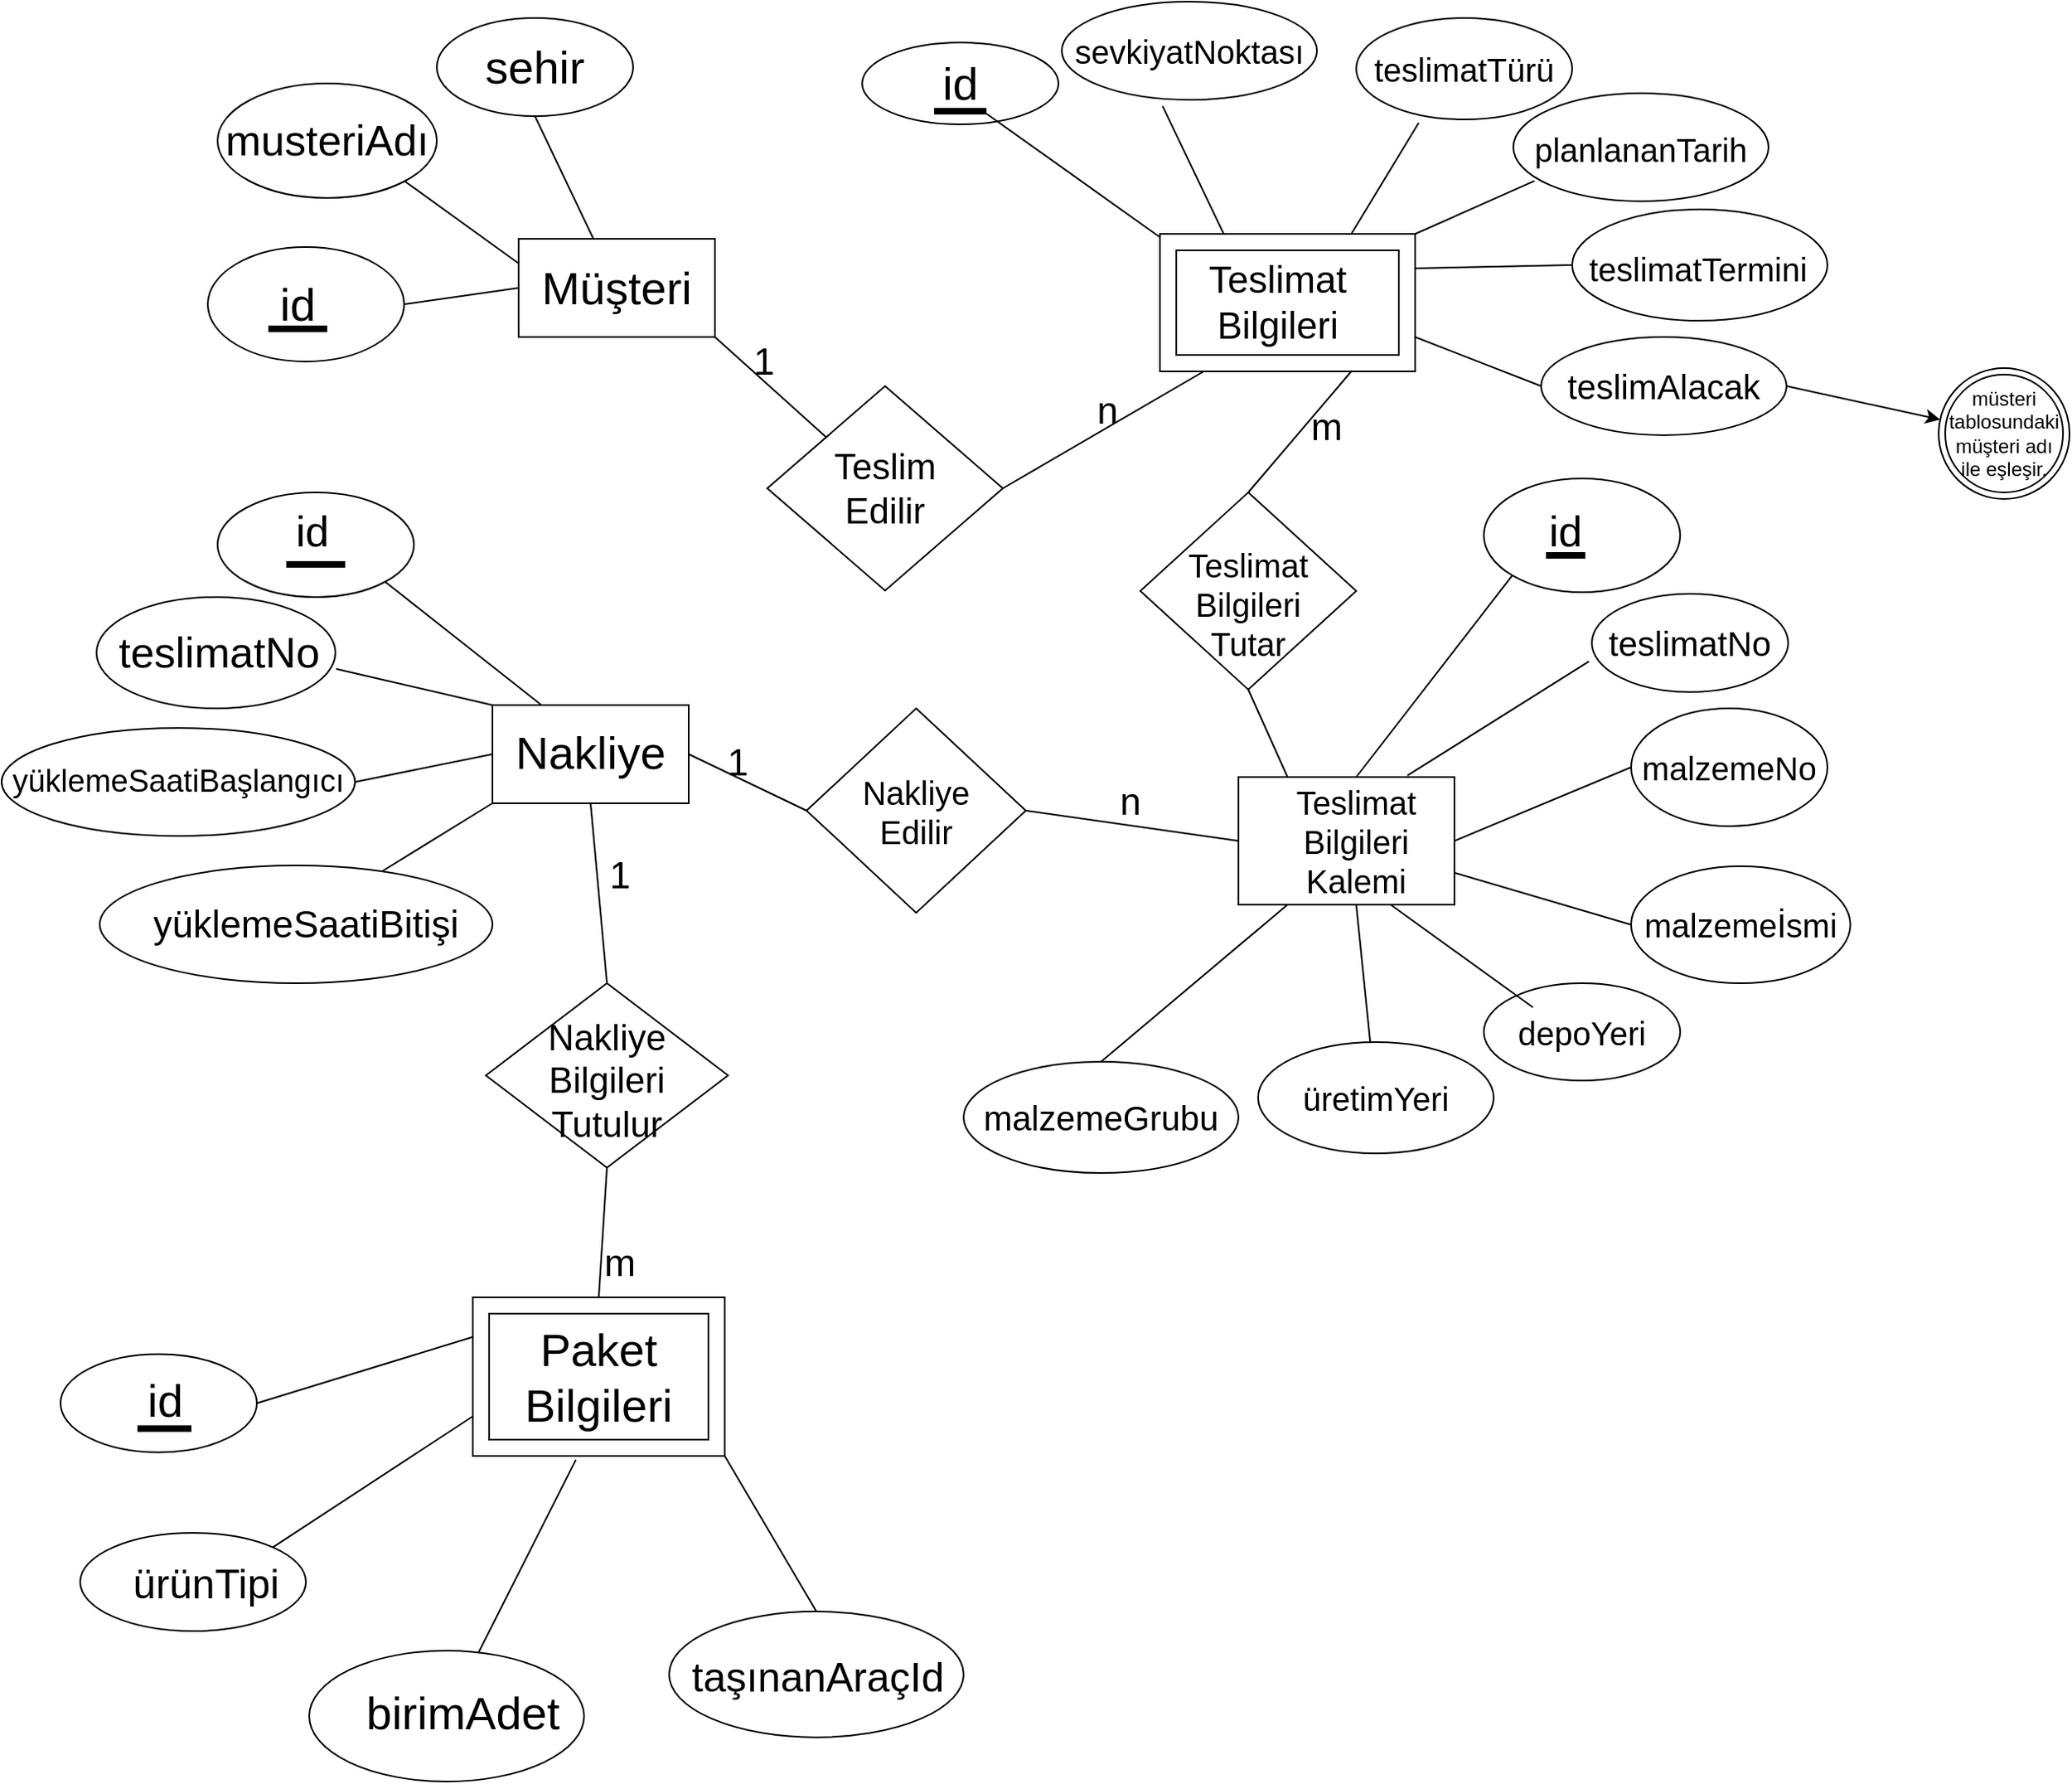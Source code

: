 <mxfile version="24.3.1" type="google">
  <diagram id="C5RBs43oDa-KdzZeNtuy" name="Page-1">
    <mxGraphModel grid="1" page="1" gridSize="12" guides="1" tooltips="1" connect="1" arrows="1" fold="1" pageScale="1" pageWidth="827" pageHeight="1169" math="0" shadow="0">
      <root>
        <mxCell id="WIyWlLk6GJQsqaUBKTNV-0" />
        <mxCell id="WIyWlLk6GJQsqaUBKTNV-1" parent="WIyWlLk6GJQsqaUBKTNV-0" />
        <mxCell id="vSTawlmRk1kdKzYNn-Im-0" value="" style="rounded=0;whiteSpace=wrap;html=1;" vertex="1" parent="WIyWlLk6GJQsqaUBKTNV-1">
          <mxGeometry x="160" y="145" width="120" height="60" as="geometry" />
        </mxCell>
        <mxCell id="vSTawlmRk1kdKzYNn-Im-1" value="" style="rounded=0;whiteSpace=wrap;html=1;" vertex="1" parent="WIyWlLk6GJQsqaUBKTNV-1">
          <mxGeometry x="144" y="430" width="120" height="60" as="geometry" />
        </mxCell>
        <mxCell id="vSTawlmRk1kdKzYNn-Im-3" value="" style="rounded=0;whiteSpace=wrap;html=1;direction=west;" vertex="1" parent="WIyWlLk6GJQsqaUBKTNV-1">
          <mxGeometry x="600" y="474" width="132" height="78" as="geometry" />
        </mxCell>
        <mxCell id="vSTawlmRk1kdKzYNn-Im-4" value="" style="ellipse;whiteSpace=wrap;html=1;" vertex="1" parent="WIyWlLk6GJQsqaUBKTNV-1">
          <mxGeometry x="-24" y="50" width="134" height="70" as="geometry" />
        </mxCell>
        <mxCell id="vSTawlmRk1kdKzYNn-Im-5" value="" style="ellipse;whiteSpace=wrap;html=1;" vertex="1" parent="WIyWlLk6GJQsqaUBKTNV-1">
          <mxGeometry x="110" y="10" width="120" height="60" as="geometry" />
        </mxCell>
        <mxCell id="vSTawlmRk1kdKzYNn-Im-6" value="" style="ellipse;whiteSpace=wrap;html=1;" vertex="1" parent="WIyWlLk6GJQsqaUBKTNV-1">
          <mxGeometry x="492" width="156" height="60" as="geometry" />
        </mxCell>
        <mxCell id="vSTawlmRk1kdKzYNn-Im-8" value="" style="ellipse;whiteSpace=wrap;html=1;" vertex="1" parent="WIyWlLk6GJQsqaUBKTNV-1">
          <mxGeometry x="-30" y="150" width="120" height="70" as="geometry" />
        </mxCell>
        <mxCell id="vSTawlmRk1kdKzYNn-Im-9" value="" style="ellipse;whiteSpace=wrap;html=1;" vertex="1" parent="WIyWlLk6GJQsqaUBKTNV-1">
          <mxGeometry x="370" y="25" width="120" height="50" as="geometry" />
        </mxCell>
        <mxCell id="vSTawlmRk1kdKzYNn-Im-10" value="id" style="text;strokeColor=none;align=center;fillColor=none;html=1;verticalAlign=middle;whiteSpace=wrap;rounded=0;textDecoration=underline;fontSize=28;" vertex="1" parent="WIyWlLk6GJQsqaUBKTNV-1">
          <mxGeometry x="-40" y="150" width="130" height="70" as="geometry" />
        </mxCell>
        <mxCell id="vSTawlmRk1kdKzYNn-Im-17" value="" style="line;strokeWidth=4;html=1;perimeter=backbonePerimeter;points=[];outlineConnect=0;" vertex="1" parent="WIyWlLk6GJQsqaUBKTNV-1">
          <mxGeometry x="7" y="195" width="36" height="10" as="geometry" />
        </mxCell>
        <mxCell id="vSTawlmRk1kdKzYNn-Im-18" value="musteriAdı" style="text;strokeColor=none;fillColor=none;html=1;align=center;verticalAlign=middle;whiteSpace=wrap;rounded=0;fontSize=26;" vertex="1" parent="WIyWlLk6GJQsqaUBKTNV-1">
          <mxGeometry x="22" y="72" width="42" height="26" as="geometry" />
        </mxCell>
        <mxCell id="vSTawlmRk1kdKzYNn-Im-19" value="sehir" style="text;html=1;align=center;verticalAlign=middle;whiteSpace=wrap;rounded=0;fontSize=28&#xa;;" vertex="1" parent="WIyWlLk6GJQsqaUBKTNV-1">
          <mxGeometry x="140" y="25" width="60" height="30" as="geometry" />
        </mxCell>
        <mxCell id="vSTawlmRk1kdKzYNn-Im-21" value="" style="endArrow=none;html=1;rounded=0;fontSize=12;startSize=8;endSize=8;curved=1;exitX=1;exitY=1;exitDx=0;exitDy=0;entryX=0;entryY=0.25;entryDx=0;entryDy=0;" edge="1" parent="WIyWlLk6GJQsqaUBKTNV-1" source="vSTawlmRk1kdKzYNn-Im-4" target="vSTawlmRk1kdKzYNn-Im-0">
          <mxGeometry width="50" height="50" relative="1" as="geometry">
            <mxPoint x="276" y="302" as="sourcePoint" />
            <mxPoint x="326" y="252" as="targetPoint" />
          </mxGeometry>
        </mxCell>
        <mxCell id="vSTawlmRk1kdKzYNn-Im-22" value="" style="endArrow=none;html=1;rounded=0;fontSize=12;startSize=8;endSize=8;curved=1;exitX=0.5;exitY=1;exitDx=0;exitDy=0;" edge="1" parent="WIyWlLk6GJQsqaUBKTNV-1" source="vSTawlmRk1kdKzYNn-Im-5" target="vSTawlmRk1kdKzYNn-Im-0">
          <mxGeometry width="50" height="50" relative="1" as="geometry">
            <mxPoint x="276" y="302" as="sourcePoint" />
            <mxPoint x="326" y="252" as="targetPoint" />
          </mxGeometry>
        </mxCell>
        <mxCell id="vSTawlmRk1kdKzYNn-Im-23" value="" style="endArrow=none;html=1;rounded=0;fontSize=12;startSize=8;endSize=8;curved=1;exitX=1;exitY=0.5;exitDx=0;exitDy=0;entryX=0;entryY=0.5;entryDx=0;entryDy=0;" edge="1" parent="WIyWlLk6GJQsqaUBKTNV-1" source="vSTawlmRk1kdKzYNn-Im-10" target="vSTawlmRk1kdKzYNn-Im-0">
          <mxGeometry width="50" height="50" relative="1" as="geometry">
            <mxPoint x="276" y="302" as="sourcePoint" />
            <mxPoint x="326" y="252" as="targetPoint" />
          </mxGeometry>
        </mxCell>
        <mxCell id="vSTawlmRk1kdKzYNn-Im-24" value="Müşteri" style="text;html=1;align=center;verticalAlign=middle;whiteSpace=wrap;rounded=0;fontSize=28&#xa;;" vertex="1" parent="WIyWlLk6GJQsqaUBKTNV-1">
          <mxGeometry x="190" y="160" width="60" height="30" as="geometry" />
        </mxCell>
        <mxCell id="vSTawlmRk1kdKzYNn-Im-25" value="" style="ellipse;whiteSpace=wrap;html=1;" vertex="1" parent="WIyWlLk6GJQsqaUBKTNV-1">
          <mxGeometry x="768" y="56" width="156" height="66" as="geometry" />
        </mxCell>
        <mxCell id="vSTawlmRk1kdKzYNn-Im-26" value="" style="ellipse;whiteSpace=wrap;html=1;" vertex="1" parent="WIyWlLk6GJQsqaUBKTNV-1">
          <mxGeometry x="672" y="10" width="132" height="62" as="geometry" />
        </mxCell>
        <mxCell id="vSTawlmRk1kdKzYNn-Im-27" value="Teslimat Bilgileri" style="text;html=1;align=center;verticalAlign=middle;whiteSpace=wrap;rounded=0;fontSize=23;" vertex="1" parent="WIyWlLk6GJQsqaUBKTNV-1">
          <mxGeometry x="594" y="169" width="60" height="30" as="geometry" />
        </mxCell>
        <mxCell id="vSTawlmRk1kdKzYNn-Im-28" value="id" style="text;html=1;align=center;verticalAlign=middle;whiteSpace=wrap;rounded=0;fontSize=28;" vertex="1" parent="WIyWlLk6GJQsqaUBKTNV-1">
          <mxGeometry x="400" y="35" width="60" height="30" as="geometry" />
        </mxCell>
        <mxCell id="vSTawlmRk1kdKzYNn-Im-29" value="" style="line;strokeWidth=4;html=1;perimeter=backbonePerimeter;points=[];outlineConnect=0;" vertex="1" parent="WIyWlLk6GJQsqaUBKTNV-1">
          <mxGeometry x="414" y="62" width="32" height="10" as="geometry" />
        </mxCell>
        <mxCell id="vSTawlmRk1kdKzYNn-Im-30" value="sevkiyatNoktası" style="text;html=1;align=center;verticalAlign=middle;whiteSpace=wrap;rounded=0;fontSize=20;" vertex="1" parent="WIyWlLk6GJQsqaUBKTNV-1">
          <mxGeometry x="540" y="15" width="60" height="30" as="geometry" />
        </mxCell>
        <mxCell id="vSTawlmRk1kdKzYNn-Im-32" value="teslimatTürü" style="text;html=1;align=center;verticalAlign=middle;whiteSpace=wrap;rounded=0;fontSize=20;" vertex="1" parent="WIyWlLk6GJQsqaUBKTNV-1">
          <mxGeometry x="708" y="26" width="60" height="30" as="geometry" />
        </mxCell>
        <mxCell id="vSTawlmRk1kdKzYNn-Im-33" value="planlananTarih" style="text;html=1;align=center;verticalAlign=middle;whiteSpace=wrap;rounded=0;fontSize=20;" vertex="1" parent="WIyWlLk6GJQsqaUBKTNV-1">
          <mxGeometry x="816" y="75" width="60" height="30" as="geometry" />
        </mxCell>
        <mxCell id="vSTawlmRk1kdKzYNn-Im-35" value="" style="ellipse;whiteSpace=wrap;html=1;" vertex="1" parent="WIyWlLk6GJQsqaUBKTNV-1">
          <mxGeometry x="804" y="127" width="156" height="68" as="geometry" />
        </mxCell>
        <mxCell id="vSTawlmRk1kdKzYNn-Im-36" value="teslimatTermini" style="text;html=1;align=center;verticalAlign=middle;whiteSpace=wrap;rounded=0;fontSize=20;" vertex="1" parent="WIyWlLk6GJQsqaUBKTNV-1">
          <mxGeometry x="827" y="127" width="108" height="72" as="geometry" />
        </mxCell>
        <mxCell id="vSTawlmRk1kdKzYNn-Im-37" value="" style="ellipse;whiteSpace=wrap;html=1;" vertex="1" parent="WIyWlLk6GJQsqaUBKTNV-1">
          <mxGeometry x="785" y="205" width="150" height="60" as="geometry" />
        </mxCell>
        <mxCell id="vSTawlmRk1kdKzYNn-Im-38" value="teslimAlacak" style="text;html=1;align=center;verticalAlign=middle;whiteSpace=wrap;rounded=0;fontSize=21;" vertex="1" parent="WIyWlLk6GJQsqaUBKTNV-1">
          <mxGeometry x="830" y="220" width="60" height="30" as="geometry" />
        </mxCell>
        <mxCell id="vSTawlmRk1kdKzYNn-Im-41" value="" style="endArrow=none;html=1;rounded=0;fontSize=12;startSize=8;endSize=8;curved=1;" edge="1" parent="WIyWlLk6GJQsqaUBKTNV-1" target="vSTawlmRk1kdKzYNn-Im-29">
          <mxGeometry width="50" height="50" relative="1" as="geometry">
            <mxPoint x="552" y="144" as="sourcePoint" />
            <mxPoint x="434" y="252" as="targetPoint" />
          </mxGeometry>
        </mxCell>
        <mxCell id="vSTawlmRk1kdKzYNn-Im-42" value="" style="endArrow=none;html=1;rounded=0;fontSize=12;startSize=8;endSize=8;curved=1;entryX=0.395;entryY=1.064;entryDx=0;entryDy=0;entryPerimeter=0;exitX=0;exitY=0;exitDx=39;exitDy=0;exitPerimeter=0;" edge="1" parent="WIyWlLk6GJQsqaUBKTNV-1" source="rgECArvfMiwLq1pNLp87-11" target="vSTawlmRk1kdKzYNn-Im-6">
          <mxGeometry width="50" height="50" relative="1" as="geometry">
            <mxPoint x="600" y="144" as="sourcePoint" />
            <mxPoint x="434" y="252" as="targetPoint" />
          </mxGeometry>
        </mxCell>
        <mxCell id="vSTawlmRk1kdKzYNn-Im-43" value="" style="endArrow=none;html=1;rounded=0;fontSize=12;startSize=8;endSize=8;curved=1;entryX=0.289;entryY=1.035;entryDx=0;entryDy=0;entryPerimeter=0;exitX=0;exitY=0;exitDx=117;exitDy=0;exitPerimeter=0;" edge="1" parent="WIyWlLk6GJQsqaUBKTNV-1" source="rgECArvfMiwLq1pNLp87-11" target="vSTawlmRk1kdKzYNn-Im-26">
          <mxGeometry width="50" height="50" relative="1" as="geometry">
            <mxPoint x="636" y="144" as="sourcePoint" />
            <mxPoint x="434" y="252" as="targetPoint" />
          </mxGeometry>
        </mxCell>
        <mxCell id="vSTawlmRk1kdKzYNn-Im-44" value="" style="endArrow=none;html=1;rounded=0;fontSize=12;startSize=8;endSize=8;curved=1;entryX=0.083;entryY=0.812;entryDx=0;entryDy=0;entryPerimeter=0;exitX=1;exitY=0;exitDx=0;exitDy=0;exitPerimeter=0;" edge="1" parent="WIyWlLk6GJQsqaUBKTNV-1" source="rgECArvfMiwLq1pNLp87-11" target="vSTawlmRk1kdKzYNn-Im-25">
          <mxGeometry width="50" height="50" relative="1" as="geometry">
            <mxPoint x="694" y="139.5" as="sourcePoint" />
            <mxPoint x="650" y="252" as="targetPoint" />
          </mxGeometry>
        </mxCell>
        <mxCell id="vSTawlmRk1kdKzYNn-Im-45" value="" style="endArrow=none;html=1;rounded=0;fontSize=12;startSize=8;endSize=8;curved=1;entryX=0;entryY=0.5;entryDx=0;entryDy=0;exitX=0;exitY=0;exitDx=156;exitDy=21;exitPerimeter=0;" edge="1" parent="WIyWlLk6GJQsqaUBKTNV-1" source="rgECArvfMiwLq1pNLp87-11" target="vSTawlmRk1kdKzYNn-Im-35">
          <mxGeometry width="50" height="50" relative="1" as="geometry">
            <mxPoint x="694" y="157.25" as="sourcePoint" />
            <mxPoint x="650" y="252" as="targetPoint" />
          </mxGeometry>
        </mxCell>
        <mxCell id="vSTawlmRk1kdKzYNn-Im-46" value="" style="endArrow=none;html=1;rounded=0;fontSize=12;startSize=8;endSize=8;curved=1;entryX=0;entryY=0.5;entryDx=0;entryDy=0;exitX=0;exitY=0;exitDx=156;exitDy=63;exitPerimeter=0;" edge="1" parent="WIyWlLk6GJQsqaUBKTNV-1" source="rgECArvfMiwLq1pNLp87-11" target="vSTawlmRk1kdKzYNn-Im-37">
          <mxGeometry width="50" height="50" relative="1" as="geometry">
            <mxPoint x="694" y="192.75" as="sourcePoint" />
            <mxPoint x="650" y="252" as="targetPoint" />
          </mxGeometry>
        </mxCell>
        <mxCell id="vSTawlmRk1kdKzYNn-Im-47" value="Nakliye" style="text;html=1;align=center;verticalAlign=middle;whiteSpace=wrap;rounded=0;fontSize=28;" vertex="1" parent="WIyWlLk6GJQsqaUBKTNV-1">
          <mxGeometry x="174" y="444" width="60" height="30" as="geometry" />
        </mxCell>
        <mxCell id="vSTawlmRk1kdKzYNn-Im-48" value="" style="ellipse;whiteSpace=wrap;html=1;" vertex="1" parent="WIyWlLk6GJQsqaUBKTNV-1">
          <mxGeometry x="-156" y="444" width="216" height="66" as="geometry" />
        </mxCell>
        <mxCell id="vSTawlmRk1kdKzYNn-Im-49" value="" style="ellipse;whiteSpace=wrap;html=1;" vertex="1" parent="WIyWlLk6GJQsqaUBKTNV-1">
          <mxGeometry x="-98" y="364" width="146" height="68" as="geometry" />
        </mxCell>
        <mxCell id="vSTawlmRk1kdKzYNn-Im-50" value="" style="ellipse;whiteSpace=wrap;html=1;" vertex="1" parent="WIyWlLk6GJQsqaUBKTNV-1">
          <mxGeometry x="-24" y="300" width="120" height="64" as="geometry" />
        </mxCell>
        <mxCell id="vSTawlmRk1kdKzYNn-Im-51" value="" style="ellipse;whiteSpace=wrap;html=1;" vertex="1" parent="WIyWlLk6GJQsqaUBKTNV-1">
          <mxGeometry x="-96" y="528" width="240" height="72" as="geometry" />
        </mxCell>
        <mxCell id="vSTawlmRk1kdKzYNn-Im-52" value="teslimatNo" style="text;html=1;align=center;verticalAlign=middle;whiteSpace=wrap;rounded=0;fontSize=26;" vertex="1" parent="WIyWlLk6GJQsqaUBKTNV-1">
          <mxGeometry x="-53" y="383" width="60" height="30" as="geometry" />
        </mxCell>
        <mxCell id="vSTawlmRk1kdKzYNn-Im-54" value="id" style="text;html=1;align=center;verticalAlign=middle;whiteSpace=wrap;rounded=0;fontSize=26;" vertex="1" parent="WIyWlLk6GJQsqaUBKTNV-1">
          <mxGeometry x="4" y="309" width="60" height="30" as="geometry" />
        </mxCell>
        <mxCell id="vSTawlmRk1kdKzYNn-Im-55" value="" style="line;strokeWidth=4;html=1;perimeter=backbonePerimeter;points=[];outlineConnect=0;" vertex="1" parent="WIyWlLk6GJQsqaUBKTNV-1">
          <mxGeometry x="18" y="339" width="36" height="10" as="geometry" />
        </mxCell>
        <mxCell id="vSTawlmRk1kdKzYNn-Im-57" value="yüklemeSaatiBaşlangıcı" style="text;html=1;align=center;verticalAlign=middle;whiteSpace=wrap;rounded=0;fontSize=19;" vertex="1" parent="WIyWlLk6GJQsqaUBKTNV-1">
          <mxGeometry x="-78" y="462" width="60" height="30" as="geometry" />
        </mxCell>
        <mxCell id="vSTawlmRk1kdKzYNn-Im-60" value="" style="endArrow=none;html=1;rounded=0;fontSize=12;startSize=8;endSize=8;curved=1;exitX=0.25;exitY=0;exitDx=0;exitDy=0;entryX=1;entryY=1;entryDx=0;entryDy=0;" edge="1" parent="WIyWlLk6GJQsqaUBKTNV-1" source="vSTawlmRk1kdKzYNn-Im-1" target="vSTawlmRk1kdKzYNn-Im-50">
          <mxGeometry width="50" height="50" relative="1" as="geometry">
            <mxPoint x="108" y="398" as="sourcePoint" />
            <mxPoint x="158" y="348" as="targetPoint" />
          </mxGeometry>
        </mxCell>
        <mxCell id="vSTawlmRk1kdKzYNn-Im-61" value="" style="endArrow=none;html=1;rounded=0;fontSize=12;startSize=8;endSize=8;curved=1;entryX=0;entryY=0;entryDx=0;entryDy=0;exitX=1.003;exitY=0.645;exitDx=0;exitDy=0;exitPerimeter=0;" edge="1" parent="WIyWlLk6GJQsqaUBKTNV-1" source="vSTawlmRk1kdKzYNn-Im-49" target="vSTawlmRk1kdKzYNn-Im-1">
          <mxGeometry width="50" height="50" relative="1" as="geometry">
            <mxPoint x="108" y="398" as="sourcePoint" />
            <mxPoint x="158" y="348" as="targetPoint" />
          </mxGeometry>
        </mxCell>
        <mxCell id="vSTawlmRk1kdKzYNn-Im-62" value="" style="endArrow=none;html=1;rounded=0;fontSize=12;startSize=8;endSize=8;curved=1;entryX=0;entryY=0.5;entryDx=0;entryDy=0;exitX=1;exitY=0.5;exitDx=0;exitDy=0;" edge="1" parent="WIyWlLk6GJQsqaUBKTNV-1" source="vSTawlmRk1kdKzYNn-Im-48" target="vSTawlmRk1kdKzYNn-Im-1">
          <mxGeometry width="50" height="50" relative="1" as="geometry">
            <mxPoint x="108" y="398" as="sourcePoint" />
            <mxPoint x="158" y="348" as="targetPoint" />
          </mxGeometry>
        </mxCell>
        <mxCell id="vSTawlmRk1kdKzYNn-Im-63" value="" style="endArrow=none;html=1;rounded=0;fontSize=12;startSize=8;endSize=8;curved=1;entryX=0;entryY=1;entryDx=0;entryDy=0;" edge="1" parent="WIyWlLk6GJQsqaUBKTNV-1" source="vSTawlmRk1kdKzYNn-Im-51" target="vSTawlmRk1kdKzYNn-Im-1">
          <mxGeometry width="50" height="50" relative="1" as="geometry">
            <mxPoint x="108" y="398" as="sourcePoint" />
            <mxPoint x="158" y="348" as="targetPoint" />
          </mxGeometry>
        </mxCell>
        <mxCell id="vSTawlmRk1kdKzYNn-Im-64" value="yüklemeSaatiBitişi" style="text;html=1;align=center;verticalAlign=middle;whiteSpace=wrap;rounded=0;fontSize=23;" vertex="1" parent="WIyWlLk6GJQsqaUBKTNV-1">
          <mxGeometry y="549" width="60" height="30" as="geometry" />
        </mxCell>
        <mxCell id="vSTawlmRk1kdKzYNn-Im-65" value="" style="rhombus;whiteSpace=wrap;html=1;" vertex="1" parent="WIyWlLk6GJQsqaUBKTNV-1">
          <mxGeometry x="312" y="235" width="144" height="125" as="geometry" />
        </mxCell>
        <mxCell id="vSTawlmRk1kdKzYNn-Im-66" value="Teslim Edilir" style="text;html=1;align=center;verticalAlign=middle;whiteSpace=wrap;rounded=0;fontSize=22;" vertex="1" parent="WIyWlLk6GJQsqaUBKTNV-1">
          <mxGeometry x="354" y="282.5" width="60" height="30" as="geometry" />
        </mxCell>
        <mxCell id="vSTawlmRk1kdKzYNn-Im-67" value="" style="endArrow=none;html=1;rounded=0;fontSize=12;startSize=8;endSize=8;curved=1;entryX=1;entryY=1;entryDx=0;entryDy=0;exitX=0;exitY=0;exitDx=0;exitDy=0;" edge="1" parent="WIyWlLk6GJQsqaUBKTNV-1" source="vSTawlmRk1kdKzYNn-Im-65" target="vSTawlmRk1kdKzYNn-Im-0">
          <mxGeometry width="50" height="50" relative="1" as="geometry">
            <mxPoint x="420" y="398" as="sourcePoint" />
            <mxPoint x="470" y="348" as="targetPoint" />
          </mxGeometry>
        </mxCell>
        <mxCell id="vSTawlmRk1kdKzYNn-Im-68" value="" style="endArrow=none;html=1;rounded=0;fontSize=12;startSize=8;endSize=8;curved=1;entryX=0;entryY=0;entryDx=44;entryDy=74;exitX=1;exitY=0.5;exitDx=0;exitDy=0;entryPerimeter=0;" edge="1" parent="WIyWlLk6GJQsqaUBKTNV-1" source="vSTawlmRk1kdKzYNn-Im-65" target="rgECArvfMiwLq1pNLp87-11">
          <mxGeometry width="50" height="50" relative="1" as="geometry">
            <mxPoint x="420" y="398" as="sourcePoint" />
            <mxPoint x="622" y="210.5" as="targetPoint" />
          </mxGeometry>
        </mxCell>
        <mxCell id="vSTawlmRk1kdKzYNn-Im-70" value="Teslimat Bilgileri Kalemi" style="text;html=1;align=center;verticalAlign=middle;whiteSpace=wrap;rounded=0;fontSize=20;" vertex="1" parent="WIyWlLk6GJQsqaUBKTNV-1">
          <mxGeometry x="630" y="474" width="84" height="78" as="geometry" />
        </mxCell>
        <mxCell id="vSTawlmRk1kdKzYNn-Im-72" value="" style="ellipse;whiteSpace=wrap;html=1;" vertex="1" parent="WIyWlLk6GJQsqaUBKTNV-1">
          <mxGeometry x="750" y="600" width="120" height="59.5" as="geometry" />
        </mxCell>
        <mxCell id="vSTawlmRk1kdKzYNn-Im-73" value="" style="ellipse;whiteSpace=wrap;html=1;" vertex="1" parent="WIyWlLk6GJQsqaUBKTNV-1">
          <mxGeometry x="816" y="362" width="120" height="60" as="geometry" />
        </mxCell>
        <mxCell id="vSTawlmRk1kdKzYNn-Im-74" value="" style="ellipse;whiteSpace=wrap;html=1;" vertex="1" parent="WIyWlLk6GJQsqaUBKTNV-1">
          <mxGeometry x="750" y="291.5" width="120" height="69.5" as="geometry" />
        </mxCell>
        <mxCell id="vSTawlmRk1kdKzYNn-Im-75" value="" style="ellipse;whiteSpace=wrap;html=1;" vertex="1" parent="WIyWlLk6GJQsqaUBKTNV-1">
          <mxGeometry x="840" y="528.5" width="134" height="71.5" as="geometry" />
        </mxCell>
        <mxCell id="vSTawlmRk1kdKzYNn-Im-76" value="" style="ellipse;whiteSpace=wrap;html=1;" vertex="1" parent="WIyWlLk6GJQsqaUBKTNV-1">
          <mxGeometry x="840" y="432" width="120" height="72" as="geometry" />
        </mxCell>
        <mxCell id="vSTawlmRk1kdKzYNn-Im-77" value="" style="ellipse;whiteSpace=wrap;html=1;" vertex="1" parent="WIyWlLk6GJQsqaUBKTNV-1">
          <mxGeometry x="612" y="636" width="144" height="68" as="geometry" />
        </mxCell>
        <mxCell id="vSTawlmRk1kdKzYNn-Im-78" value="" style="ellipse;whiteSpace=wrap;html=1;" vertex="1" parent="WIyWlLk6GJQsqaUBKTNV-1">
          <mxGeometry x="432" y="648" width="168" height="68" as="geometry" />
        </mxCell>
        <mxCell id="vSTawlmRk1kdKzYNn-Im-79" value="id" style="text;html=1;align=center;verticalAlign=middle;whiteSpace=wrap;rounded=0;fontSize=26;" vertex="1" parent="WIyWlLk6GJQsqaUBKTNV-1">
          <mxGeometry x="770" y="309" width="60" height="30" as="geometry" />
        </mxCell>
        <mxCell id="vSTawlmRk1kdKzYNn-Im-80" value="" style="line;strokeWidth=4;html=1;perimeter=backbonePerimeter;points=[];outlineConnect=0;" vertex="1" parent="WIyWlLk6GJQsqaUBKTNV-1">
          <mxGeometry x="788" y="338" width="24" height="1" as="geometry" />
        </mxCell>
        <mxCell id="vSTawlmRk1kdKzYNn-Im-83" value="teslimatNo" style="text;html=1;align=center;verticalAlign=middle;whiteSpace=wrap;rounded=0;fontSize=21;" vertex="1" parent="WIyWlLk6GJQsqaUBKTNV-1">
          <mxGeometry x="846" y="377" width="60" height="30" as="geometry" />
        </mxCell>
        <mxCell id="vSTawlmRk1kdKzYNn-Im-84" value="malzemeNo" style="text;html=1;align=center;verticalAlign=middle;whiteSpace=wrap;rounded=0;fontSize=20;" vertex="1" parent="WIyWlLk6GJQsqaUBKTNV-1">
          <mxGeometry x="870" y="453" width="60" height="30" as="geometry" />
        </mxCell>
        <mxCell id="vSTawlmRk1kdKzYNn-Im-85" value="malzemeİsmi" style="text;html=1;align=center;verticalAlign=middle;whiteSpace=wrap;rounded=0;fontSize=20;" vertex="1" parent="WIyWlLk6GJQsqaUBKTNV-1">
          <mxGeometry x="877" y="549" width="60" height="30" as="geometry" />
        </mxCell>
        <mxCell id="vSTawlmRk1kdKzYNn-Im-86" value="depoYeri" style="text;html=1;align=center;verticalAlign=middle;whiteSpace=wrap;rounded=0;fontSize=20;" vertex="1" parent="WIyWlLk6GJQsqaUBKTNV-1">
          <mxGeometry x="780" y="614.75" width="60" height="30" as="geometry" />
        </mxCell>
        <mxCell id="vSTawlmRk1kdKzYNn-Im-87" value="üretimYeri" style="text;html=1;align=center;verticalAlign=middle;whiteSpace=wrap;rounded=0;fontSize=20;" vertex="1" parent="WIyWlLk6GJQsqaUBKTNV-1">
          <mxGeometry x="654" y="655" width="60" height="30" as="geometry" />
        </mxCell>
        <mxCell id="vSTawlmRk1kdKzYNn-Im-88" value="malzemeGrubu" style="text;html=1;align=center;verticalAlign=middle;whiteSpace=wrap;rounded=0;fontSize=21;" vertex="1" parent="WIyWlLk6GJQsqaUBKTNV-1">
          <mxGeometry x="486" y="667" width="60" height="30" as="geometry" />
        </mxCell>
        <mxCell id="vSTawlmRk1kdKzYNn-Im-89" value="" style="endArrow=none;html=1;rounded=0;fontSize=12;startSize=8;endSize=8;curved=1;entryX=0;entryY=1;entryDx=0;entryDy=0;exitX=0.5;exitY=0;exitDx=0;exitDy=0;" edge="1" parent="WIyWlLk6GJQsqaUBKTNV-1" source="vSTawlmRk1kdKzYNn-Im-70" target="vSTawlmRk1kdKzYNn-Im-74">
          <mxGeometry width="50" height="50" relative="1" as="geometry">
            <mxPoint x="660" y="398" as="sourcePoint" />
            <mxPoint x="710" y="348" as="targetPoint" />
          </mxGeometry>
        </mxCell>
        <mxCell id="vSTawlmRk1kdKzYNn-Im-91" value="" style="endArrow=none;html=1;rounded=0;fontSize=12;startSize=8;endSize=8;curved=1;exitX=-0.015;exitY=0.688;exitDx=0;exitDy=0;exitPerimeter=0;entryX=0.872;entryY=-0.012;entryDx=0;entryDy=0;entryPerimeter=0;" edge="1" parent="WIyWlLk6GJQsqaUBKTNV-1" source="vSTawlmRk1kdKzYNn-Im-73" target="vSTawlmRk1kdKzYNn-Im-70">
          <mxGeometry width="50" height="50" relative="1" as="geometry">
            <mxPoint x="660" y="398" as="sourcePoint" />
            <mxPoint x="636" y="348" as="targetPoint" />
          </mxGeometry>
        </mxCell>
        <mxCell id="vSTawlmRk1kdKzYNn-Im-92" value="" style="endArrow=none;html=1;rounded=0;fontSize=12;startSize=8;endSize=8;curved=1;entryX=0;entryY=0.5;entryDx=0;entryDy=0;exitX=0;exitY=0.5;exitDx=0;exitDy=0;" edge="1" parent="WIyWlLk6GJQsqaUBKTNV-1" source="vSTawlmRk1kdKzYNn-Im-3" target="vSTawlmRk1kdKzYNn-Im-76">
          <mxGeometry width="50" height="50" relative="1" as="geometry">
            <mxPoint x="660" y="398" as="sourcePoint" />
            <mxPoint x="710" y="348" as="targetPoint" />
          </mxGeometry>
        </mxCell>
        <mxCell id="vSTawlmRk1kdKzYNn-Im-93" value="" style="endArrow=none;html=1;rounded=0;fontSize=12;startSize=8;endSize=8;curved=1;entryX=0;entryY=0.5;entryDx=0;entryDy=0;exitX=0;exitY=0.25;exitDx=0;exitDy=0;" edge="1" parent="WIyWlLk6GJQsqaUBKTNV-1" source="vSTawlmRk1kdKzYNn-Im-3" target="vSTawlmRk1kdKzYNn-Im-75">
          <mxGeometry width="50" height="50" relative="1" as="geometry">
            <mxPoint x="660" y="398" as="sourcePoint" />
            <mxPoint x="710" y="348" as="targetPoint" />
          </mxGeometry>
        </mxCell>
        <mxCell id="vSTawlmRk1kdKzYNn-Im-94" value="" style="endArrow=none;html=1;rounded=0;fontSize=12;startSize=8;endSize=8;curved=1;entryX=0;entryY=0;entryDx=0;entryDy=0;exitX=0.75;exitY=1;exitDx=0;exitDy=0;" edge="1" parent="WIyWlLk6GJQsqaUBKTNV-1" source="vSTawlmRk1kdKzYNn-Im-70" target="vSTawlmRk1kdKzYNn-Im-86">
          <mxGeometry width="50" height="50" relative="1" as="geometry">
            <mxPoint x="660" y="398" as="sourcePoint" />
            <mxPoint x="710" y="348" as="targetPoint" />
          </mxGeometry>
        </mxCell>
        <mxCell id="vSTawlmRk1kdKzYNn-Im-95" value="" style="endArrow=none;html=1;rounded=0;fontSize=12;startSize=8;endSize=8;curved=1;exitX=0.5;exitY=1;exitDx=0;exitDy=0;" edge="1" parent="WIyWlLk6GJQsqaUBKTNV-1" source="vSTawlmRk1kdKzYNn-Im-70" target="vSTawlmRk1kdKzYNn-Im-77">
          <mxGeometry width="50" height="50" relative="1" as="geometry">
            <mxPoint x="648" y="384" as="sourcePoint" />
            <mxPoint x="710" y="348" as="targetPoint" />
          </mxGeometry>
        </mxCell>
        <mxCell id="vSTawlmRk1kdKzYNn-Im-96" value="" style="endArrow=none;html=1;rounded=0;fontSize=12;startSize=8;endSize=8;curved=1;exitX=0.5;exitY=0;exitDx=0;exitDy=0;entryX=0;entryY=1;entryDx=0;entryDy=0;" edge="1" parent="WIyWlLk6GJQsqaUBKTNV-1" source="vSTawlmRk1kdKzYNn-Im-78" target="vSTawlmRk1kdKzYNn-Im-70">
          <mxGeometry width="50" height="50" relative="1" as="geometry">
            <mxPoint x="660" y="398" as="sourcePoint" />
            <mxPoint x="710" y="348" as="targetPoint" />
          </mxGeometry>
        </mxCell>
        <mxCell id="vSTawlmRk1kdKzYNn-Im-97" value="" style="rhombus;whiteSpace=wrap;html=1;" vertex="1" parent="WIyWlLk6GJQsqaUBKTNV-1">
          <mxGeometry x="540" y="300" width="132" height="120.5" as="geometry" />
        </mxCell>
        <mxCell id="vSTawlmRk1kdKzYNn-Im-98" value="Teslimat Bilgileri Tutar" style="text;html=1;align=center;verticalAlign=middle;whiteSpace=wrap;rounded=0;fontSize=20;" vertex="1" parent="WIyWlLk6GJQsqaUBKTNV-1">
          <mxGeometry x="576" y="353" width="60" height="30" as="geometry" />
        </mxCell>
        <mxCell id="vSTawlmRk1kdKzYNn-Im-100" value="" style="endArrow=none;html=1;rounded=0;fontSize=12;startSize=8;endSize=8;curved=1;entryX=0;entryY=0;entryDx=117;entryDy=84;exitX=0.5;exitY=0;exitDx=0;exitDy=0;entryPerimeter=0;" edge="1" parent="WIyWlLk6GJQsqaUBKTNV-1" source="vSTawlmRk1kdKzYNn-Im-97" target="rgECArvfMiwLq1pNLp87-11">
          <mxGeometry width="50" height="50" relative="1" as="geometry">
            <mxPoint x="600" y="386" as="sourcePoint" />
            <mxPoint x="658" y="210.5" as="targetPoint" />
          </mxGeometry>
        </mxCell>
        <mxCell id="vSTawlmRk1kdKzYNn-Im-101" value="" style="endArrow=none;html=1;rounded=0;fontSize=12;startSize=8;endSize=8;curved=1;entryX=0;entryY=0;entryDx=0;entryDy=0;exitX=0.5;exitY=1;exitDx=0;exitDy=0;" edge="1" parent="WIyWlLk6GJQsqaUBKTNV-1" source="vSTawlmRk1kdKzYNn-Im-97" target="vSTawlmRk1kdKzYNn-Im-70">
          <mxGeometry width="50" height="50" relative="1" as="geometry">
            <mxPoint x="600" y="386" as="sourcePoint" />
            <mxPoint x="650" y="336" as="targetPoint" />
          </mxGeometry>
        </mxCell>
        <mxCell id="vSTawlmRk1kdKzYNn-Im-102" value="" style="rhombus;whiteSpace=wrap;html=1;" vertex="1" parent="WIyWlLk6GJQsqaUBKTNV-1">
          <mxGeometry x="336" y="432" width="134" height="125" as="geometry" />
        </mxCell>
        <mxCell id="vSTawlmRk1kdKzYNn-Im-103" value="Nakliye Edilir" style="text;html=1;align=center;verticalAlign=middle;whiteSpace=wrap;rounded=0;fontSize=20;" vertex="1" parent="WIyWlLk6GJQsqaUBKTNV-1">
          <mxGeometry x="373" y="479.5" width="60" height="30" as="geometry" />
        </mxCell>
        <mxCell id="vSTawlmRk1kdKzYNn-Im-104" value="" style="endArrow=none;html=1;rounded=0;fontSize=12;startSize=8;endSize=8;curved=1;entryX=1;entryY=0.5;entryDx=0;entryDy=0;exitX=0;exitY=0.5;exitDx=0;exitDy=0;" edge="1" parent="WIyWlLk6GJQsqaUBKTNV-1" source="vSTawlmRk1kdKzYNn-Im-102" target="vSTawlmRk1kdKzYNn-Im-1">
          <mxGeometry width="50" height="50" relative="1" as="geometry">
            <mxPoint x="396" y="482" as="sourcePoint" />
            <mxPoint x="446" y="432" as="targetPoint" />
          </mxGeometry>
        </mxCell>
        <mxCell id="vSTawlmRk1kdKzYNn-Im-105" value="" style="endArrow=none;html=1;rounded=0;fontSize=12;startSize=8;endSize=8;curved=1;entryX=1;entryY=0.5;entryDx=0;entryDy=0;exitX=1;exitY=0.5;exitDx=0;exitDy=0;" edge="1" parent="WIyWlLk6GJQsqaUBKTNV-1" source="vSTawlmRk1kdKzYNn-Im-102" target="vSTawlmRk1kdKzYNn-Im-3">
          <mxGeometry width="50" height="50" relative="1" as="geometry">
            <mxPoint x="396" y="482" as="sourcePoint" />
            <mxPoint x="446" y="432" as="targetPoint" />
          </mxGeometry>
        </mxCell>
        <mxCell id="rgECArvfMiwLq1pNLp87-1" value="1" style="text;html=1;align=center;verticalAlign=middle;whiteSpace=wrap;rounded=0;fontSize=23;" vertex="1" parent="WIyWlLk6GJQsqaUBKTNV-1">
          <mxGeometry x="280" y="205" width="60" height="30" as="geometry" />
        </mxCell>
        <mxCell id="rgECArvfMiwLq1pNLp87-2" value="n" style="text;html=1;align=center;verticalAlign=middle;whiteSpace=wrap;rounded=0;fontSize=23;" vertex="1" parent="WIyWlLk6GJQsqaUBKTNV-1">
          <mxGeometry x="490" y="235" width="60" height="30" as="geometry" />
        </mxCell>
        <mxCell id="rgECArvfMiwLq1pNLp87-3" value="n" style="text;html=1;align=center;verticalAlign=middle;whiteSpace=wrap;rounded=0;fontSize=23;" vertex="1" parent="WIyWlLk6GJQsqaUBKTNV-1">
          <mxGeometry x="504" y="474" width="60" height="30" as="geometry" />
        </mxCell>
        <mxCell id="rgECArvfMiwLq1pNLp87-4" value="1" style="text;html=1;align=center;verticalAlign=middle;whiteSpace=wrap;rounded=0;fontSize=23;" vertex="1" parent="WIyWlLk6GJQsqaUBKTNV-1">
          <mxGeometry x="264" y="449.5" width="60" height="30" as="geometry" />
        </mxCell>
        <mxCell id="rgECArvfMiwLq1pNLp87-5" style="edgeStyle=orthogonalEdgeStyle;rounded=0;orthogonalLoop=1;jettySize=auto;html=1;exitX=0.5;exitY=1;exitDx=0;exitDy=0;" edge="1" parent="WIyWlLk6GJQsqaUBKTNV-1" source="rgECArvfMiwLq1pNLp87-4" target="rgECArvfMiwLq1pNLp87-4">
          <mxGeometry relative="1" as="geometry" />
        </mxCell>
        <mxCell id="rgECArvfMiwLq1pNLp87-6" value="m" style="text;html=1;align=center;verticalAlign=middle;whiteSpace=wrap;rounded=0;fontSize=23;" vertex="1" parent="WIyWlLk6GJQsqaUBKTNV-1">
          <mxGeometry x="624" y="245" width="60" height="30" as="geometry" />
        </mxCell>
        <mxCell id="rgECArvfMiwLq1pNLp87-8" value="" style="endArrow=classic;html=1;rounded=0;exitX=1;exitY=0.5;exitDx=0;exitDy=0;" edge="1" parent="WIyWlLk6GJQsqaUBKTNV-1" source="vSTawlmRk1kdKzYNn-Im-37" target="rgECArvfMiwLq1pNLp87-9">
          <mxGeometry width="50" height="50" relative="1" as="geometry">
            <mxPoint x="828" y="242" as="sourcePoint" />
            <mxPoint x="1068" y="264" as="targetPoint" />
          </mxGeometry>
        </mxCell>
        <mxCell id="rgECArvfMiwLq1pNLp87-9" value="" style="ellipse;shape=doubleEllipse;whiteSpace=wrap;html=1;aspect=fixed;" vertex="1" parent="WIyWlLk6GJQsqaUBKTNV-1">
          <mxGeometry x="1028" y="224" width="80" height="80" as="geometry" />
        </mxCell>
        <mxCell id="rgECArvfMiwLq1pNLp87-10" value="müsteri tablosundaki müşteri adı ile eşleşir." style="text;html=1;align=center;verticalAlign=middle;whiteSpace=wrap;rounded=0;" vertex="1" parent="WIyWlLk6GJQsqaUBKTNV-1">
          <mxGeometry x="1038" y="249" width="60" height="30" as="geometry" />
        </mxCell>
        <mxCell id="rgECArvfMiwLq1pNLp87-11" value="" style="verticalLabelPosition=bottom;verticalAlign=top;html=1;shape=mxgraph.basic.frame;dx=10;whiteSpace=wrap;" vertex="1" parent="WIyWlLk6GJQsqaUBKTNV-1">
          <mxGeometry x="552" y="142" width="156" height="84" as="geometry" />
        </mxCell>
        <mxCell id="rgECArvfMiwLq1pNLp87-14" value="" style="verticalLabelPosition=bottom;verticalAlign=top;html=1;shape=mxgraph.basic.frame;dx=10;whiteSpace=wrap;" vertex="1" parent="WIyWlLk6GJQsqaUBKTNV-1">
          <mxGeometry x="132" y="792" width="154" height="97" as="geometry" />
        </mxCell>
        <mxCell id="rgECArvfMiwLq1pNLp87-15" value="Paket Bilgileri" style="text;html=1;align=center;verticalAlign=middle;whiteSpace=wrap;rounded=0;fontSize=28;" vertex="1" parent="WIyWlLk6GJQsqaUBKTNV-1">
          <mxGeometry x="179" y="826.75" width="60" height="27.5" as="geometry" />
        </mxCell>
        <mxCell id="rgECArvfMiwLq1pNLp87-16" value="" style="ellipse;whiteSpace=wrap;html=1;" vertex="1" parent="WIyWlLk6GJQsqaUBKTNV-1">
          <mxGeometry x="-108" y="936" width="138" height="60" as="geometry" />
        </mxCell>
        <mxCell id="rgECArvfMiwLq1pNLp87-17" value="" style="ellipse;whiteSpace=wrap;html=1;" vertex="1" parent="WIyWlLk6GJQsqaUBKTNV-1">
          <mxGeometry x="-120" y="826.75" width="120" height="60" as="geometry" />
        </mxCell>
        <mxCell id="rgECArvfMiwLq1pNLp87-18" value="id" style="text;html=1;align=center;verticalAlign=middle;whiteSpace=wrap;rounded=0;fontSize=28;" vertex="1" parent="WIyWlLk6GJQsqaUBKTNV-1">
          <mxGeometry x="-86.5" y="840" width="60" height="30" as="geometry" />
        </mxCell>
        <mxCell id="rgECArvfMiwLq1pNLp87-19" value="" style="line;strokeWidth=4;html=1;perimeter=backbonePerimeter;points=[];outlineConnect=0;" vertex="1" parent="WIyWlLk6GJQsqaUBKTNV-1">
          <mxGeometry x="-73" y="854.25" width="33" height="36" as="geometry" />
        </mxCell>
        <mxCell id="rgECArvfMiwLq1pNLp87-20" value="ürünTipi" style="text;html=1;align=center;verticalAlign=middle;whiteSpace=wrap;rounded=0;fontSize=25;" vertex="1" parent="WIyWlLk6GJQsqaUBKTNV-1">
          <mxGeometry x="-61.5" y="951" width="60" height="30" as="geometry" />
        </mxCell>
        <mxCell id="rgECArvfMiwLq1pNLp87-21" value="" style="ellipse;whiteSpace=wrap;html=1;" vertex="1" parent="WIyWlLk6GJQsqaUBKTNV-1">
          <mxGeometry x="252" y="984" width="180" height="77" as="geometry" />
        </mxCell>
        <mxCell id="rgECArvfMiwLq1pNLp87-22" value="taşınanAraçId" style="text;html=1;align=center;verticalAlign=middle;whiteSpace=wrap;rounded=0;fontSize=25;" vertex="1" parent="WIyWlLk6GJQsqaUBKTNV-1">
          <mxGeometry x="313" y="1007.5" width="60" height="30" as="geometry" />
        </mxCell>
        <mxCell id="rgECArvfMiwLq1pNLp87-27" value="" style="ellipse;whiteSpace=wrap;html=1;" vertex="1" parent="WIyWlLk6GJQsqaUBKTNV-1">
          <mxGeometry x="32" y="1008" width="168" height="80" as="geometry" />
        </mxCell>
        <mxCell id="rgECArvfMiwLq1pNLp87-28" value="birimAdet" style="text;html=1;align=center;verticalAlign=middle;whiteSpace=wrap;rounded=0;fontSize=28;" vertex="1" parent="WIyWlLk6GJQsqaUBKTNV-1">
          <mxGeometry x="96" y="1031" width="60" height="30" as="geometry" />
        </mxCell>
        <mxCell id="rgECArvfMiwLq1pNLp87-29" value="" style="endArrow=none;html=1;rounded=0;entryX=1;entryY=0.5;entryDx=0;entryDy=0;exitX=0;exitY=0;exitDx=0;exitDy=24.25;exitPerimeter=0;" edge="1" parent="WIyWlLk6GJQsqaUBKTNV-1" source="rgECArvfMiwLq1pNLp87-14" target="rgECArvfMiwLq1pNLp87-17">
          <mxGeometry width="50" height="50" relative="1" as="geometry">
            <mxPoint x="408" y="626" as="sourcePoint" />
            <mxPoint x="458" y="576" as="targetPoint" />
          </mxGeometry>
        </mxCell>
        <mxCell id="rgECArvfMiwLq1pNLp87-31" value="" style="endArrow=none;html=1;rounded=0;exitX=0.5;exitY=0;exitDx=0;exitDy=0;entryX=1;entryY=1;entryDx=0;entryDy=0;entryPerimeter=0;" edge="1" parent="WIyWlLk6GJQsqaUBKTNV-1" source="rgECArvfMiwLq1pNLp87-21" target="rgECArvfMiwLq1pNLp87-14">
          <mxGeometry width="50" height="50" relative="1" as="geometry">
            <mxPoint x="408" y="626" as="sourcePoint" />
            <mxPoint x="458" y="576" as="targetPoint" />
          </mxGeometry>
        </mxCell>
        <mxCell id="rgECArvfMiwLq1pNLp87-35" value="" style="rhombus;whiteSpace=wrap;html=1;" vertex="1" parent="WIyWlLk6GJQsqaUBKTNV-1">
          <mxGeometry x="140" y="600" width="148" height="112.75" as="geometry" />
        </mxCell>
        <mxCell id="rgECArvfMiwLq1pNLp87-36" value="Nakliye Bilgileri Tutulur" style="text;html=1;align=center;verticalAlign=middle;whiteSpace=wrap;rounded=0;fontSize=22;" vertex="1" parent="WIyWlLk6GJQsqaUBKTNV-1">
          <mxGeometry x="184" y="644.75" width="60" height="30" as="geometry" />
        </mxCell>
        <mxCell id="rgECArvfMiwLq1pNLp87-37" value="" style="endArrow=none;html=1;rounded=0;entryX=0.5;entryY=1;entryDx=0;entryDy=0;exitX=0.5;exitY=0;exitDx=0;exitDy=0;" edge="1" parent="WIyWlLk6GJQsqaUBKTNV-1" source="rgECArvfMiwLq1pNLp87-35" target="vSTawlmRk1kdKzYNn-Im-1">
          <mxGeometry width="50" height="50" relative="1" as="geometry">
            <mxPoint x="408" y="794" as="sourcePoint" />
            <mxPoint x="458" y="744" as="targetPoint" />
          </mxGeometry>
        </mxCell>
        <mxCell id="rgECArvfMiwLq1pNLp87-39" value="" style="endArrow=none;html=1;rounded=0;entryX=0.5;entryY=1;entryDx=0;entryDy=0;exitX=0.5;exitY=0;exitDx=0;exitDy=0;exitPerimeter=0;" edge="1" parent="WIyWlLk6GJQsqaUBKTNV-1" source="rgECArvfMiwLq1pNLp87-14" target="rgECArvfMiwLq1pNLp87-35">
          <mxGeometry width="50" height="50" relative="1" as="geometry">
            <mxPoint x="408" y="794" as="sourcePoint" />
            <mxPoint x="458" y="744" as="targetPoint" />
          </mxGeometry>
        </mxCell>
        <mxCell id="rgECArvfMiwLq1pNLp87-40" value="" style="endArrow=none;html=1;rounded=0;exitX=0.409;exitY=1.024;exitDx=0;exitDy=0;exitPerimeter=0;" edge="1" parent="WIyWlLk6GJQsqaUBKTNV-1" source="rgECArvfMiwLq1pNLp87-14" target="rgECArvfMiwLq1pNLp87-27">
          <mxGeometry width="50" height="50" relative="1" as="geometry">
            <mxPoint x="408" y="794" as="sourcePoint" />
            <mxPoint x="458" y="744" as="targetPoint" />
          </mxGeometry>
        </mxCell>
        <mxCell id="rgECArvfMiwLq1pNLp87-42" value="" style="endArrow=none;html=1;rounded=0;exitX=1;exitY=0;exitDx=0;exitDy=0;entryX=0;entryY=0;entryDx=0;entryDy=72.75;entryPerimeter=0;" edge="1" parent="WIyWlLk6GJQsqaUBKTNV-1" source="rgECArvfMiwLq1pNLp87-16" target="rgECArvfMiwLq1pNLp87-14">
          <mxGeometry width="50" height="50" relative="1" as="geometry">
            <mxPoint x="408" y="806" as="sourcePoint" />
            <mxPoint x="458" y="756" as="targetPoint" />
          </mxGeometry>
        </mxCell>
        <mxCell id="rgECArvfMiwLq1pNLp87-43" value="1" style="text;html=1;align=center;verticalAlign=middle;whiteSpace=wrap;rounded=0;fontSize=23;" vertex="1" parent="WIyWlLk6GJQsqaUBKTNV-1">
          <mxGeometry x="192" y="519" width="60" height="30" as="geometry" />
        </mxCell>
        <mxCell id="rgECArvfMiwLq1pNLp87-44" value="m" style="text;html=1;align=center;verticalAlign=middle;whiteSpace=wrap;rounded=0;fontSize=23;" vertex="1" parent="WIyWlLk6GJQsqaUBKTNV-1">
          <mxGeometry x="192" y="756" width="60" height="30" as="geometry" />
        </mxCell>
      </root>
    </mxGraphModel>
  </diagram>
</mxfile>
